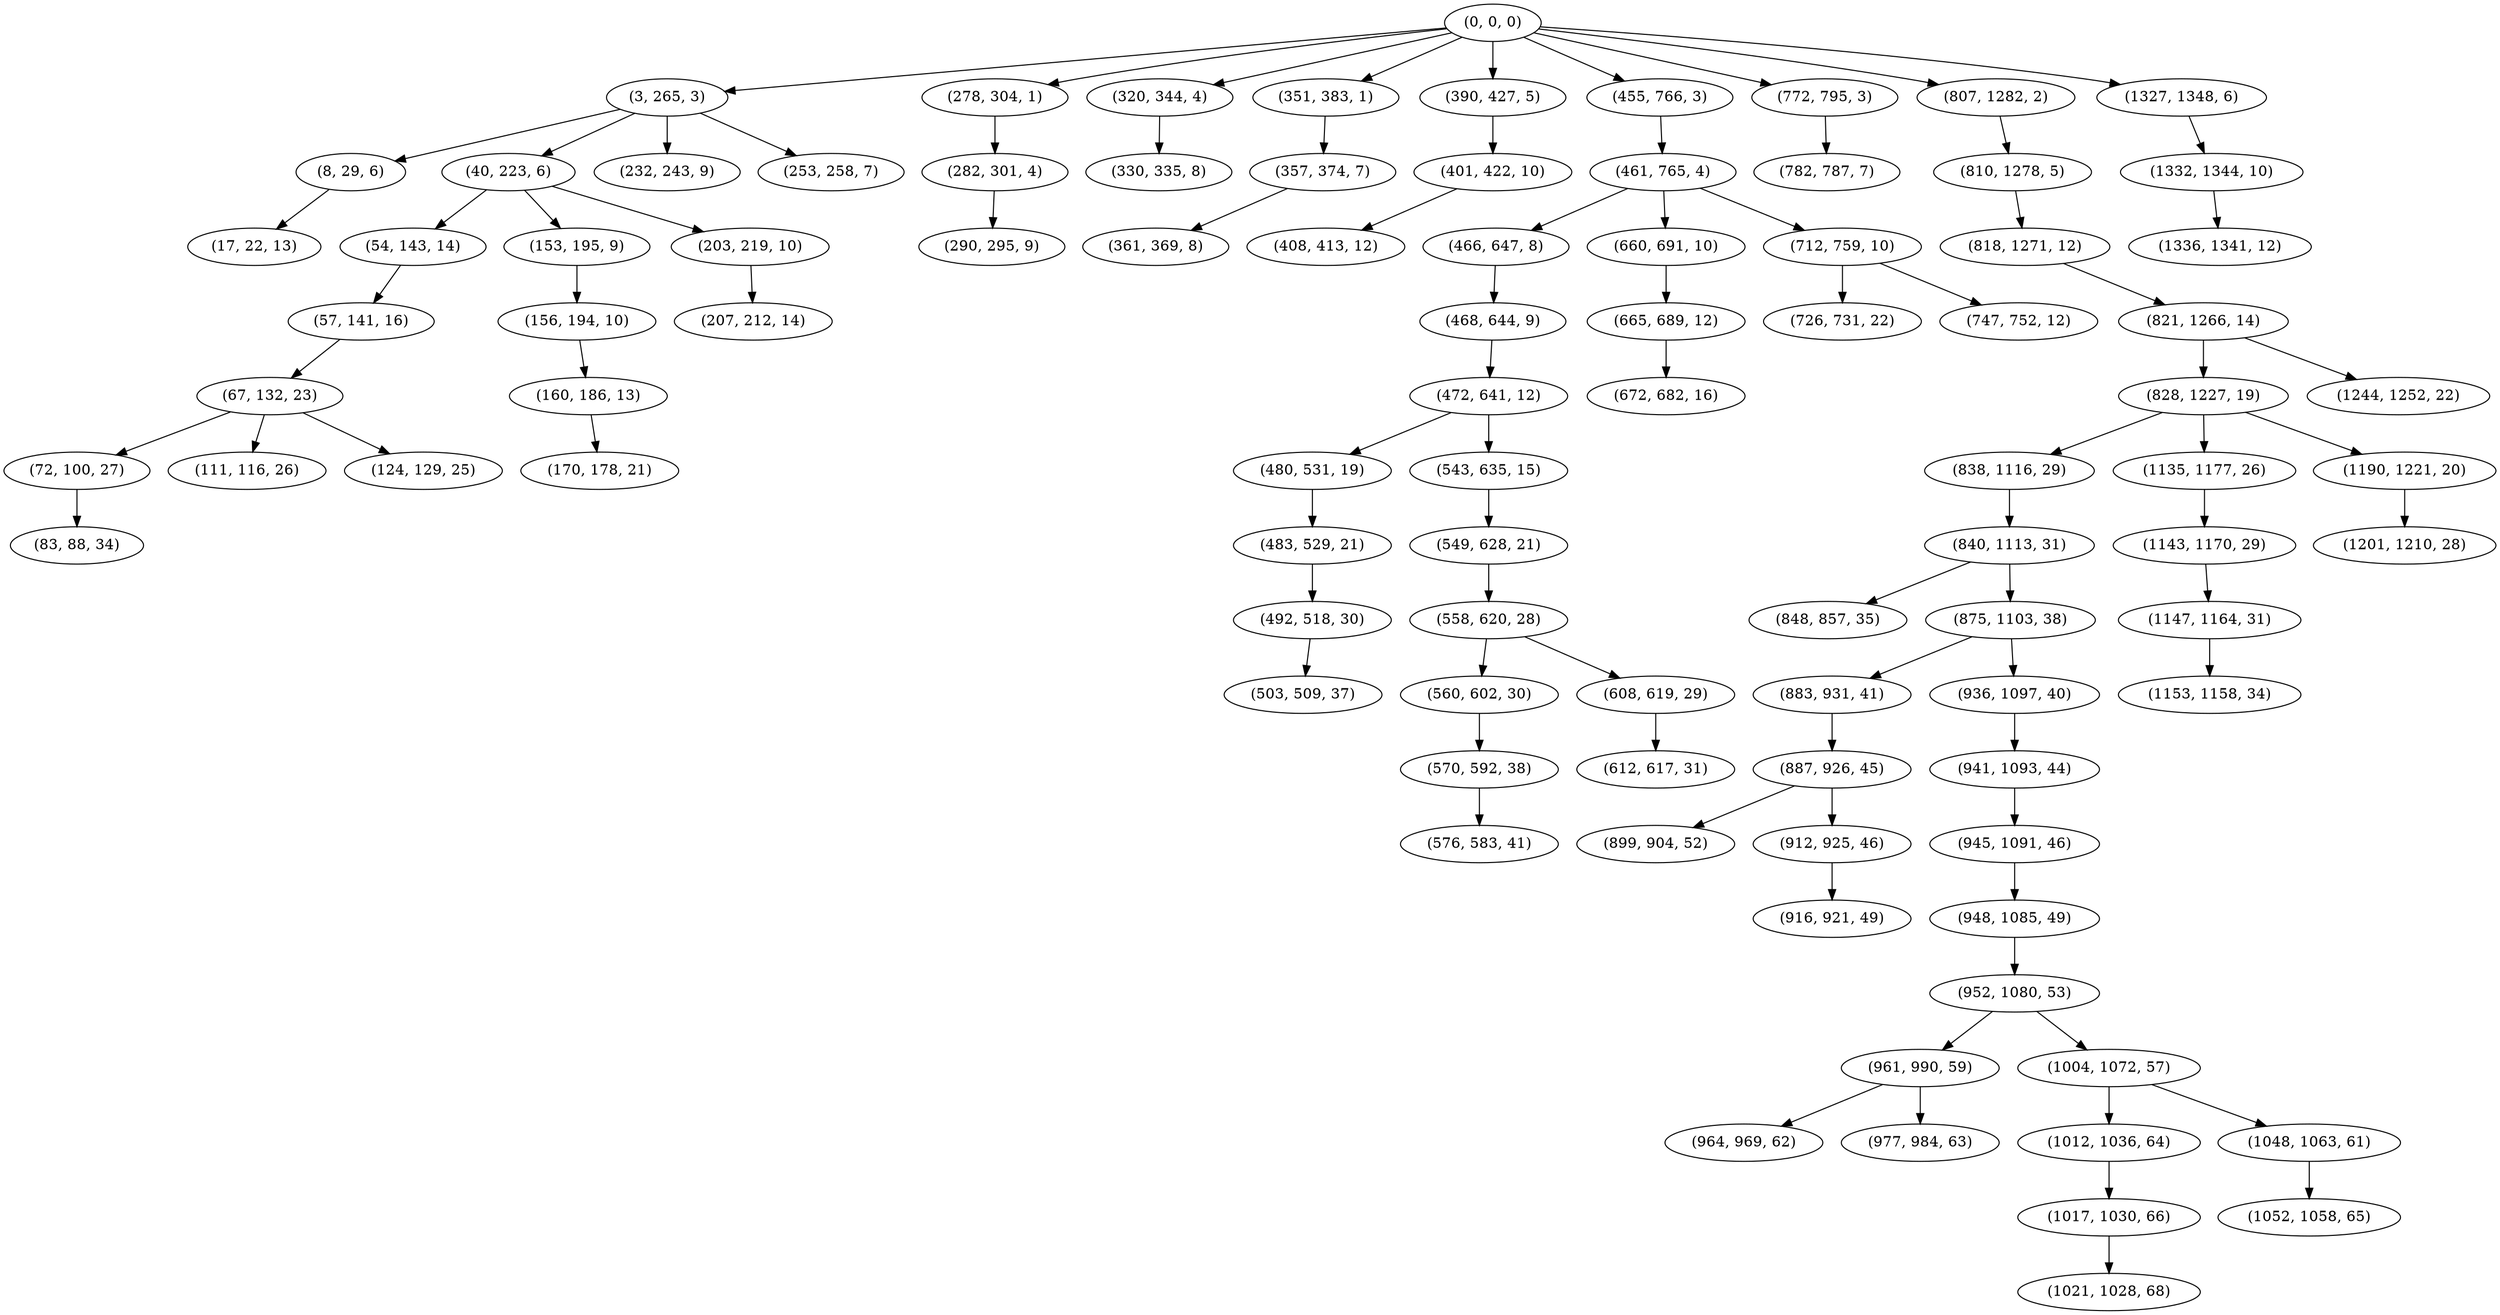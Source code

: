 digraph tree {
    "(0, 0, 0)";
    "(3, 265, 3)";
    "(8, 29, 6)";
    "(17, 22, 13)";
    "(40, 223, 6)";
    "(54, 143, 14)";
    "(57, 141, 16)";
    "(67, 132, 23)";
    "(72, 100, 27)";
    "(83, 88, 34)";
    "(111, 116, 26)";
    "(124, 129, 25)";
    "(153, 195, 9)";
    "(156, 194, 10)";
    "(160, 186, 13)";
    "(170, 178, 21)";
    "(203, 219, 10)";
    "(207, 212, 14)";
    "(232, 243, 9)";
    "(253, 258, 7)";
    "(278, 304, 1)";
    "(282, 301, 4)";
    "(290, 295, 9)";
    "(320, 344, 4)";
    "(330, 335, 8)";
    "(351, 383, 1)";
    "(357, 374, 7)";
    "(361, 369, 8)";
    "(390, 427, 5)";
    "(401, 422, 10)";
    "(408, 413, 12)";
    "(455, 766, 3)";
    "(461, 765, 4)";
    "(466, 647, 8)";
    "(468, 644, 9)";
    "(472, 641, 12)";
    "(480, 531, 19)";
    "(483, 529, 21)";
    "(492, 518, 30)";
    "(503, 509, 37)";
    "(543, 635, 15)";
    "(549, 628, 21)";
    "(558, 620, 28)";
    "(560, 602, 30)";
    "(570, 592, 38)";
    "(576, 583, 41)";
    "(608, 619, 29)";
    "(612, 617, 31)";
    "(660, 691, 10)";
    "(665, 689, 12)";
    "(672, 682, 16)";
    "(712, 759, 10)";
    "(726, 731, 22)";
    "(747, 752, 12)";
    "(772, 795, 3)";
    "(782, 787, 7)";
    "(807, 1282, 2)";
    "(810, 1278, 5)";
    "(818, 1271, 12)";
    "(821, 1266, 14)";
    "(828, 1227, 19)";
    "(838, 1116, 29)";
    "(840, 1113, 31)";
    "(848, 857, 35)";
    "(875, 1103, 38)";
    "(883, 931, 41)";
    "(887, 926, 45)";
    "(899, 904, 52)";
    "(912, 925, 46)";
    "(916, 921, 49)";
    "(936, 1097, 40)";
    "(941, 1093, 44)";
    "(945, 1091, 46)";
    "(948, 1085, 49)";
    "(952, 1080, 53)";
    "(961, 990, 59)";
    "(964, 969, 62)";
    "(977, 984, 63)";
    "(1004, 1072, 57)";
    "(1012, 1036, 64)";
    "(1017, 1030, 66)";
    "(1021, 1028, 68)";
    "(1048, 1063, 61)";
    "(1052, 1058, 65)";
    "(1135, 1177, 26)";
    "(1143, 1170, 29)";
    "(1147, 1164, 31)";
    "(1153, 1158, 34)";
    "(1190, 1221, 20)";
    "(1201, 1210, 28)";
    "(1244, 1252, 22)";
    "(1327, 1348, 6)";
    "(1332, 1344, 10)";
    "(1336, 1341, 12)";
    "(0, 0, 0)" -> "(3, 265, 3)";
    "(0, 0, 0)" -> "(278, 304, 1)";
    "(0, 0, 0)" -> "(320, 344, 4)";
    "(0, 0, 0)" -> "(351, 383, 1)";
    "(0, 0, 0)" -> "(390, 427, 5)";
    "(0, 0, 0)" -> "(455, 766, 3)";
    "(0, 0, 0)" -> "(772, 795, 3)";
    "(0, 0, 0)" -> "(807, 1282, 2)";
    "(0, 0, 0)" -> "(1327, 1348, 6)";
    "(3, 265, 3)" -> "(8, 29, 6)";
    "(3, 265, 3)" -> "(40, 223, 6)";
    "(3, 265, 3)" -> "(232, 243, 9)";
    "(3, 265, 3)" -> "(253, 258, 7)";
    "(8, 29, 6)" -> "(17, 22, 13)";
    "(40, 223, 6)" -> "(54, 143, 14)";
    "(40, 223, 6)" -> "(153, 195, 9)";
    "(40, 223, 6)" -> "(203, 219, 10)";
    "(54, 143, 14)" -> "(57, 141, 16)";
    "(57, 141, 16)" -> "(67, 132, 23)";
    "(67, 132, 23)" -> "(72, 100, 27)";
    "(67, 132, 23)" -> "(111, 116, 26)";
    "(67, 132, 23)" -> "(124, 129, 25)";
    "(72, 100, 27)" -> "(83, 88, 34)";
    "(153, 195, 9)" -> "(156, 194, 10)";
    "(156, 194, 10)" -> "(160, 186, 13)";
    "(160, 186, 13)" -> "(170, 178, 21)";
    "(203, 219, 10)" -> "(207, 212, 14)";
    "(278, 304, 1)" -> "(282, 301, 4)";
    "(282, 301, 4)" -> "(290, 295, 9)";
    "(320, 344, 4)" -> "(330, 335, 8)";
    "(351, 383, 1)" -> "(357, 374, 7)";
    "(357, 374, 7)" -> "(361, 369, 8)";
    "(390, 427, 5)" -> "(401, 422, 10)";
    "(401, 422, 10)" -> "(408, 413, 12)";
    "(455, 766, 3)" -> "(461, 765, 4)";
    "(461, 765, 4)" -> "(466, 647, 8)";
    "(461, 765, 4)" -> "(660, 691, 10)";
    "(461, 765, 4)" -> "(712, 759, 10)";
    "(466, 647, 8)" -> "(468, 644, 9)";
    "(468, 644, 9)" -> "(472, 641, 12)";
    "(472, 641, 12)" -> "(480, 531, 19)";
    "(472, 641, 12)" -> "(543, 635, 15)";
    "(480, 531, 19)" -> "(483, 529, 21)";
    "(483, 529, 21)" -> "(492, 518, 30)";
    "(492, 518, 30)" -> "(503, 509, 37)";
    "(543, 635, 15)" -> "(549, 628, 21)";
    "(549, 628, 21)" -> "(558, 620, 28)";
    "(558, 620, 28)" -> "(560, 602, 30)";
    "(558, 620, 28)" -> "(608, 619, 29)";
    "(560, 602, 30)" -> "(570, 592, 38)";
    "(570, 592, 38)" -> "(576, 583, 41)";
    "(608, 619, 29)" -> "(612, 617, 31)";
    "(660, 691, 10)" -> "(665, 689, 12)";
    "(665, 689, 12)" -> "(672, 682, 16)";
    "(712, 759, 10)" -> "(726, 731, 22)";
    "(712, 759, 10)" -> "(747, 752, 12)";
    "(772, 795, 3)" -> "(782, 787, 7)";
    "(807, 1282, 2)" -> "(810, 1278, 5)";
    "(810, 1278, 5)" -> "(818, 1271, 12)";
    "(818, 1271, 12)" -> "(821, 1266, 14)";
    "(821, 1266, 14)" -> "(828, 1227, 19)";
    "(821, 1266, 14)" -> "(1244, 1252, 22)";
    "(828, 1227, 19)" -> "(838, 1116, 29)";
    "(828, 1227, 19)" -> "(1135, 1177, 26)";
    "(828, 1227, 19)" -> "(1190, 1221, 20)";
    "(838, 1116, 29)" -> "(840, 1113, 31)";
    "(840, 1113, 31)" -> "(848, 857, 35)";
    "(840, 1113, 31)" -> "(875, 1103, 38)";
    "(875, 1103, 38)" -> "(883, 931, 41)";
    "(875, 1103, 38)" -> "(936, 1097, 40)";
    "(883, 931, 41)" -> "(887, 926, 45)";
    "(887, 926, 45)" -> "(899, 904, 52)";
    "(887, 926, 45)" -> "(912, 925, 46)";
    "(912, 925, 46)" -> "(916, 921, 49)";
    "(936, 1097, 40)" -> "(941, 1093, 44)";
    "(941, 1093, 44)" -> "(945, 1091, 46)";
    "(945, 1091, 46)" -> "(948, 1085, 49)";
    "(948, 1085, 49)" -> "(952, 1080, 53)";
    "(952, 1080, 53)" -> "(961, 990, 59)";
    "(952, 1080, 53)" -> "(1004, 1072, 57)";
    "(961, 990, 59)" -> "(964, 969, 62)";
    "(961, 990, 59)" -> "(977, 984, 63)";
    "(1004, 1072, 57)" -> "(1012, 1036, 64)";
    "(1004, 1072, 57)" -> "(1048, 1063, 61)";
    "(1012, 1036, 64)" -> "(1017, 1030, 66)";
    "(1017, 1030, 66)" -> "(1021, 1028, 68)";
    "(1048, 1063, 61)" -> "(1052, 1058, 65)";
    "(1135, 1177, 26)" -> "(1143, 1170, 29)";
    "(1143, 1170, 29)" -> "(1147, 1164, 31)";
    "(1147, 1164, 31)" -> "(1153, 1158, 34)";
    "(1190, 1221, 20)" -> "(1201, 1210, 28)";
    "(1327, 1348, 6)" -> "(1332, 1344, 10)";
    "(1332, 1344, 10)" -> "(1336, 1341, 12)";
}
